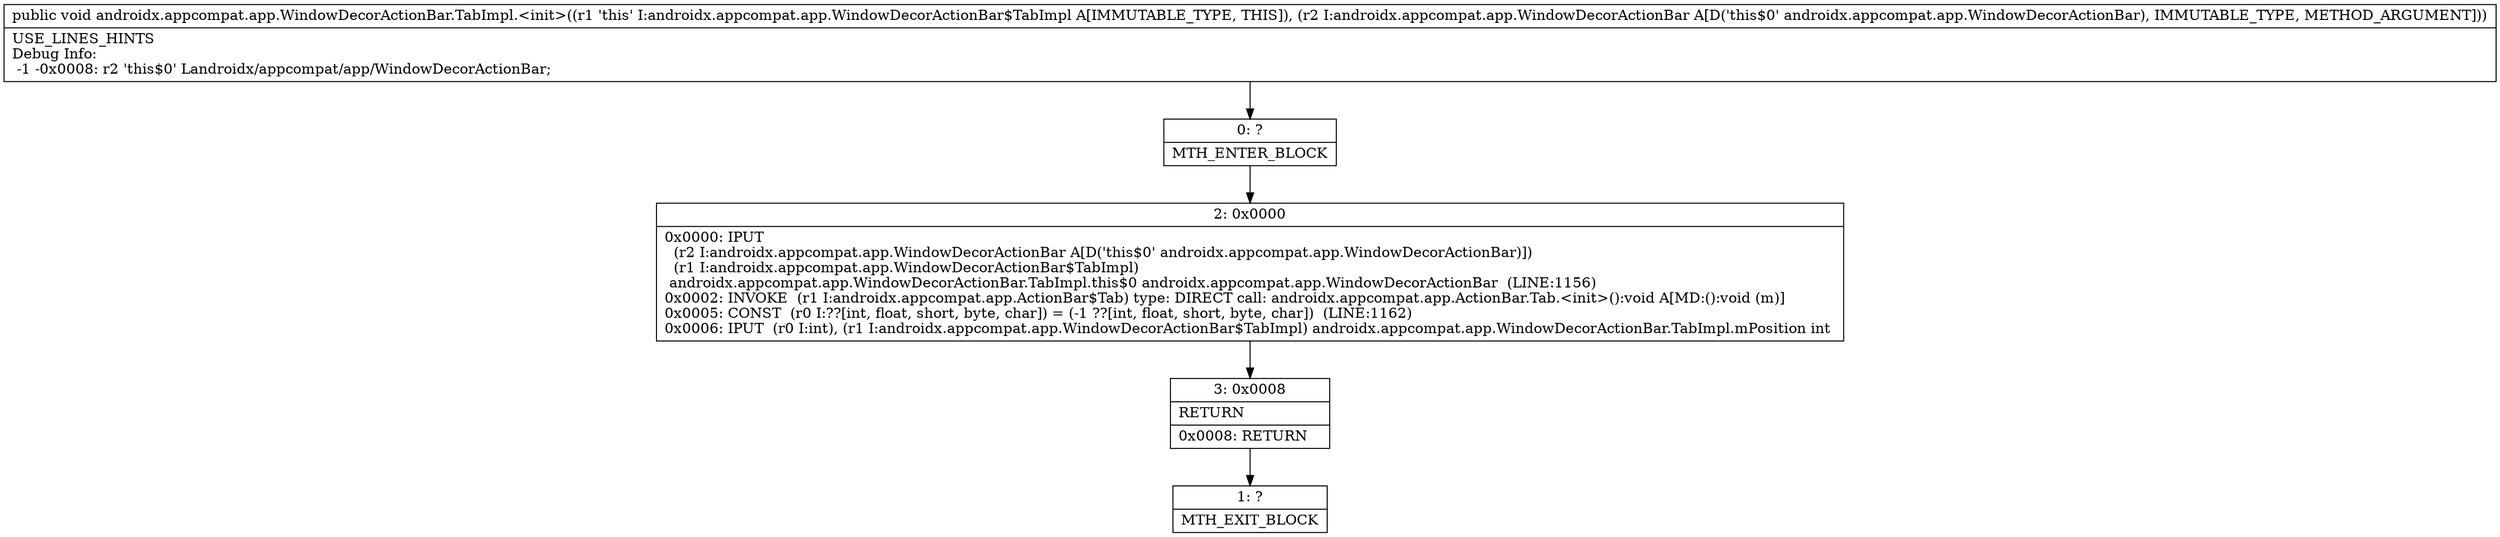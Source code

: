 digraph "CFG forandroidx.appcompat.app.WindowDecorActionBar.TabImpl.\<init\>(Landroidx\/appcompat\/app\/WindowDecorActionBar;)V" {
Node_0 [shape=record,label="{0\:\ ?|MTH_ENTER_BLOCK\l}"];
Node_2 [shape=record,label="{2\:\ 0x0000|0x0000: IPUT  \l  (r2 I:androidx.appcompat.app.WindowDecorActionBar A[D('this$0' androidx.appcompat.app.WindowDecorActionBar)])\l  (r1 I:androidx.appcompat.app.WindowDecorActionBar$TabImpl)\l androidx.appcompat.app.WindowDecorActionBar.TabImpl.this$0 androidx.appcompat.app.WindowDecorActionBar  (LINE:1156)\l0x0002: INVOKE  (r1 I:androidx.appcompat.app.ActionBar$Tab) type: DIRECT call: androidx.appcompat.app.ActionBar.Tab.\<init\>():void A[MD:():void (m)]\l0x0005: CONST  (r0 I:??[int, float, short, byte, char]) = (\-1 ??[int, float, short, byte, char])  (LINE:1162)\l0x0006: IPUT  (r0 I:int), (r1 I:androidx.appcompat.app.WindowDecorActionBar$TabImpl) androidx.appcompat.app.WindowDecorActionBar.TabImpl.mPosition int \l}"];
Node_3 [shape=record,label="{3\:\ 0x0008|RETURN\l|0x0008: RETURN   \l}"];
Node_1 [shape=record,label="{1\:\ ?|MTH_EXIT_BLOCK\l}"];
MethodNode[shape=record,label="{public void androidx.appcompat.app.WindowDecorActionBar.TabImpl.\<init\>((r1 'this' I:androidx.appcompat.app.WindowDecorActionBar$TabImpl A[IMMUTABLE_TYPE, THIS]), (r2 I:androidx.appcompat.app.WindowDecorActionBar A[D('this$0' androidx.appcompat.app.WindowDecorActionBar), IMMUTABLE_TYPE, METHOD_ARGUMENT]))  | USE_LINES_HINTS\lDebug Info:\l  \-1 \-0x0008: r2 'this$0' Landroidx\/appcompat\/app\/WindowDecorActionBar;\l}"];
MethodNode -> Node_0;Node_0 -> Node_2;
Node_2 -> Node_3;
Node_3 -> Node_1;
}

